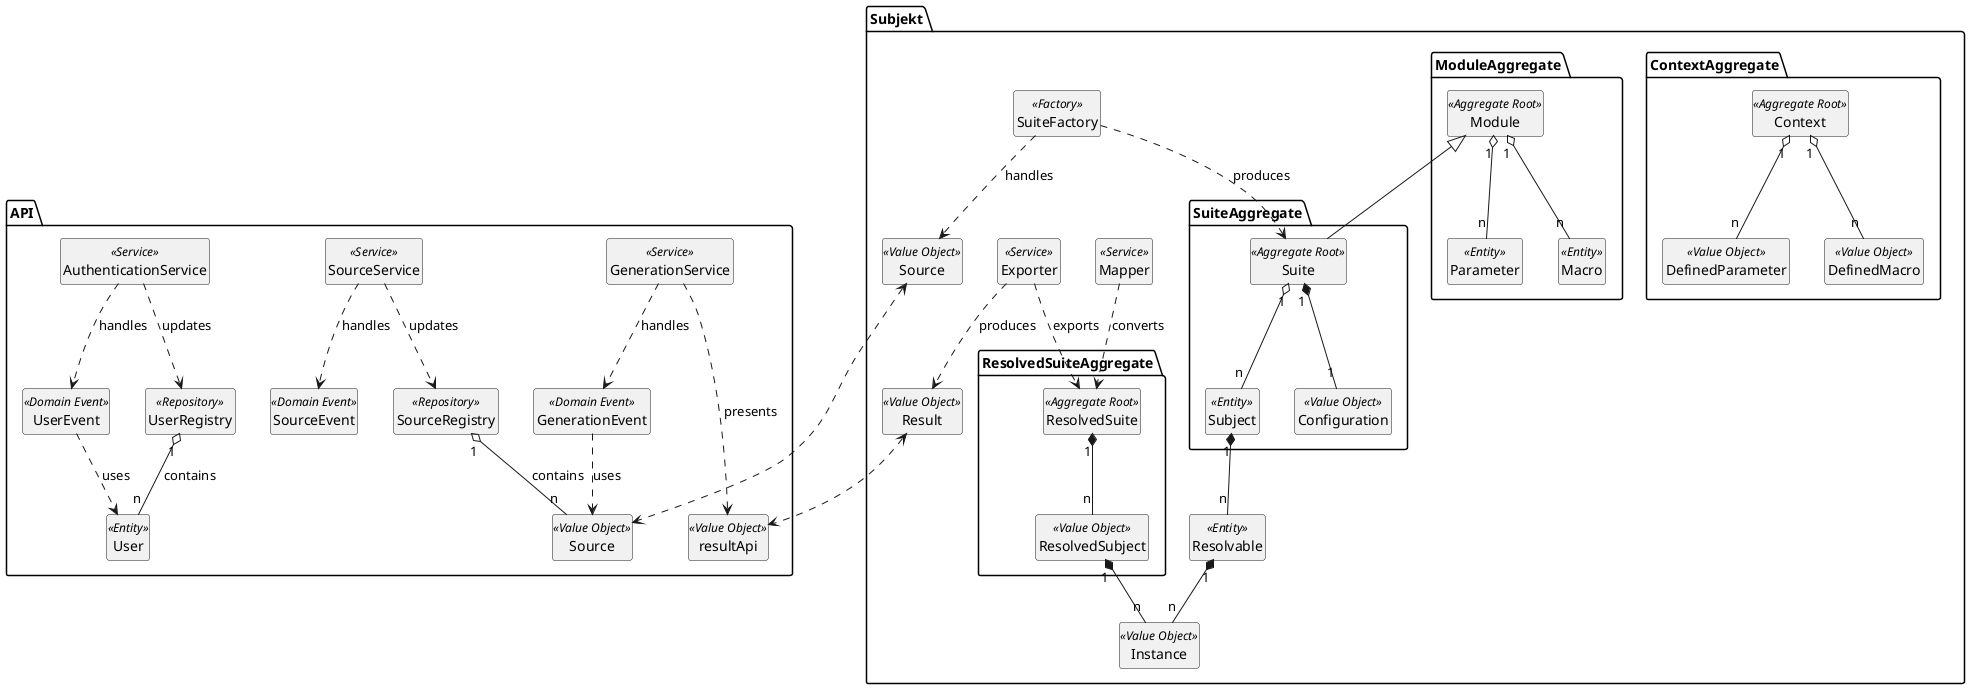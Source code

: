 @startuml
hide empty members
hide <<Entity>> circle
hide <<Value Object>> circle
hide <<Factory>> circle
hide <<Service>> circle
hide <<Domain Event>> circle
hide <<Aggregate Root>> circle
hide <<Repository>> circle

package Subjekt {
    package SuiteAggregate  {
        class Suite <<Aggregate Root>>

        Suite "1" o-- "n" Subject
        Suite "1" *-- "1" Configuration

        class Subject <<Entity>>
        class Configuration <<Value Object>>
    }

    class sourceSubjekt as "Source" <<Value Object>>
    class SuiteFactory <<Factory>>
    SuiteFactory ..> Suite : "produces"
    SuiteFactory ..> sourceSubjekt : "handles"

    package ContextAggregate {
        class Context <<Aggregate Root>>

        Context "1" o-- "n" DefinedParameter
        Context "1" o-- "n" DefinedMacro

        class DefinedParameter <<Value Object>>
        class DefinedMacro <<Value Object>>
    }

    package ModuleAggregate {
        class Module <<Aggregate Root>>

        Module "1" o-- "n" Parameter
        Module "1" o-- "n" Macro

        class Parameter <<Entity>>
        class Macro <<Entity>>
    }

    Module <|-- Suite

    package ResolvedSuiteAggregate {
        class ResolvedSuite <<Aggregate Root>>

        ResolvedSuite "1" *-- "n" ResolvedSubject
        class ResolvedSubject <<Value Object>>
    }

    Subject "1" *-- "n" Resolvable
    Resolvable "1" *-- "n" Instance
    ResolvedSubject "1" *-- "n" Instance

    class Resolvable <<Entity>>
    class Instance <<Value Object>>

    class Exporter <<Service>>
    class resultSubjekt as "Result" <<Value Object>>

    class Mapper <<Service>>

    Mapper ..> ResolvedSuite : "converts"
    Exporter ..> ResolvedSuite : "exports"
    Exporter ..> resultSubjekt : "produces"
}

package API {
    class User <<Entity>>
    class sourceApi as "Source" <<Value Object>>

    sourceSubjekt <.> sourceApi
    resultSubjekt <..> resultApi

    class resultApi as "Result" <<Value Object>>
    class UserRegistry <<Repository>>

    UserRegistry "1" o-- "n" User : "contains"

    class SourceRegistry <<Repository>>

    SourceRegistry "1" o-- "n" sourceApi : "contains"

    class AuthenticationService <<Service>>

    AuthenticationService ..> UserEvent : "handles"
    UserEvent ..> User : "uses"
    AuthenticationService ..> UserRegistry : "updates"

    class SourceService <<Service>>

    SourceService ..> SourceEvent : "handles"
    SourceService ..> SourceRegistry : "updates"

    class GenerationService <<Service>>

    GenerationService ..> GenerationEvent : "handles"
    GenerationEvent ..> sourceApi : "uses"
    GenerationService ...> resultApi: "presents"

    class UserEvent <<Domain Event>>
    class SourceEvent <<Domain Event>>
    class GenerationEvent <<Domain Event>>
}

@enduml